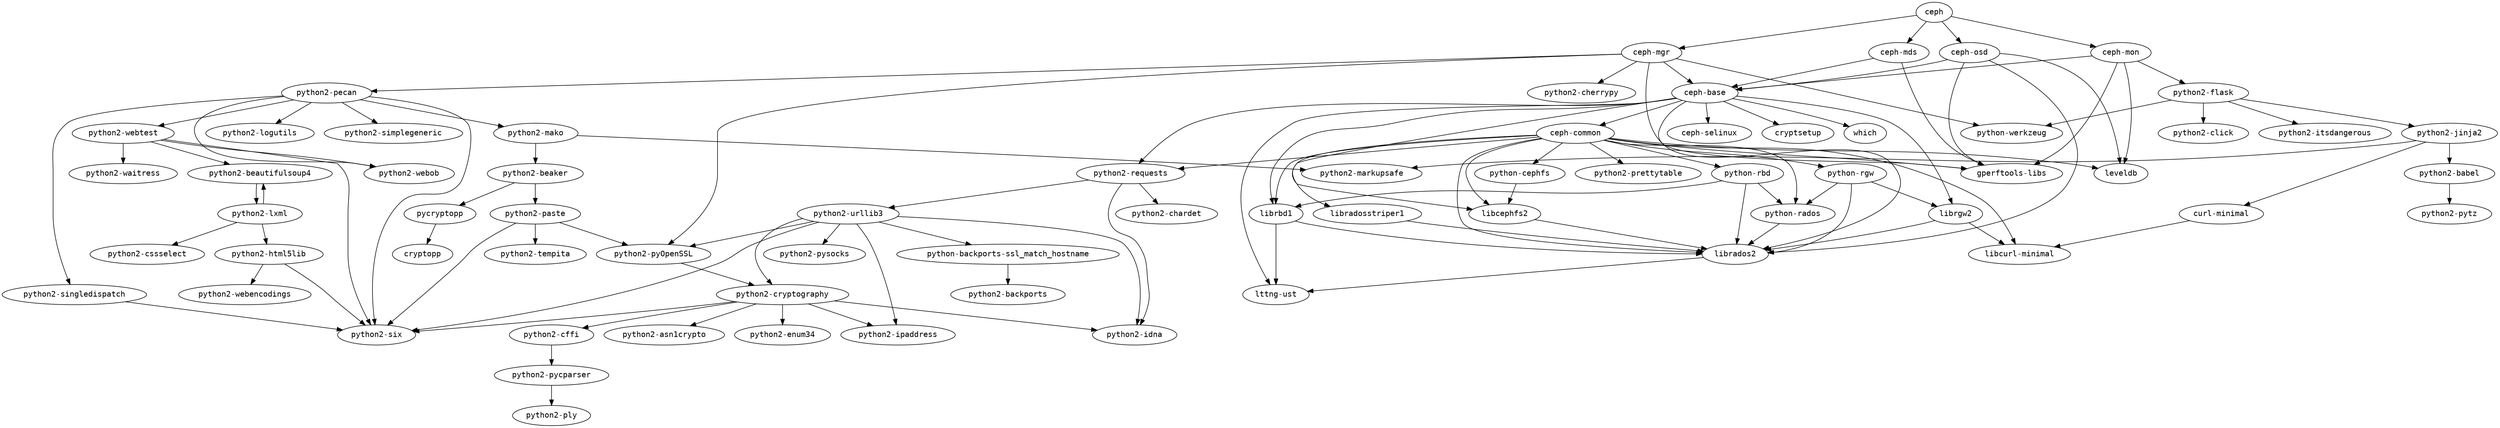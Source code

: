 strict digraph G {
node [fontname=monospace];
  "ceph-base" -> "ceph-common";
  "ceph-base" -> "ceph-selinux";
  "ceph-base" -> "cryptsetup";
  "ceph-base" -> "libcephfs2";
  "ceph-base" -> "librados2";
  "ceph-base" -> "librbd1";
  "ceph-base" -> "librgw2";
  "ceph-base" -> "lttng-ust";
  "ceph-base" -> "python2-requests";
  "ceph-base" -> "which";
  "ceph" -> "ceph-mds";
  "ceph" -> "ceph-mgr";
  "ceph" -> "ceph-mon";
  "ceph" -> "ceph-osd";
  "ceph-common" -> "gperftools-libs";
  "ceph-common" -> "leveldb";
  "ceph-common" -> "libcephfs2";
  "ceph-common" -> "libcurl-minimal";
  "ceph-common" -> "librados2";
  "ceph-common" -> "libradosstriper1";
  "ceph-common" -> "librbd1";
  "ceph-common" -> "python2-prettytable";
  "ceph-common" -> "python2-requests";
  "ceph-common" -> "python-cephfs";
  "ceph-common" -> "python-rados";
  "ceph-common" -> "python-rbd";
  "ceph-common" -> "python-rgw";
  "ceph-mds" -> "ceph-base";
  "ceph-mds" -> "gperftools-libs";
  "ceph-mgr" -> "ceph-base";
  "ceph-mgr" -> "gperftools-libs";
  "ceph-mgr" -> "python2-cherrypy";
  "ceph-mgr" -> "python2-pecan";
  "ceph-mgr" -> "python2-pyOpenSSL";
  "ceph-mgr" -> "python-werkzeug";
  "ceph-mon" -> "ceph-base";
  "ceph-mon" -> "gperftools-libs";
  "ceph-mon" -> "leveldb";
  "ceph-mon" -> "python2-flask";
  "ceph-osd" -> "ceph-base";
  "ceph-osd" -> "gperftools-libs";
  "ceph-osd" -> "leveldb";
  "ceph-osd" -> "librados2";
  "curl-minimal" -> "libcurl-minimal";
  "libcephfs2" -> "librados2";
  "librados2" -> "lttng-ust";
  "libradosstriper1" -> "librados2";
  "librbd1" -> "librados2";
  "librbd1" -> "lttng-ust";
  "librgw2" -> "libcurl-minimal";
  "librgw2" -> "librados2";
  "pycryptopp" -> "cryptopp";
  "python2-babel" -> "python2-pytz";
  "python2-beaker" -> "pycryptopp";
  "python2-beaker" -> "python2-paste";
  "python2-beautifulsoup4" -> "python2-lxml";
  "python2-cffi" -> "python2-pycparser";
  "python2-cryptography" -> "python2-asn1crypto";
  "python2-cryptography" -> "python2-cffi";
  "python2-cryptography" -> "python2-enum34";
  "python2-cryptography" -> "python2-idna";
  "python2-cryptography" -> "python2-ipaddress";
  "python2-cryptography" -> "python2-six";
  "python2-flask" -> "python2-click";
  "python2-flask" -> "python2-itsdangerous";
  "python2-flask" -> "python2-jinja2";
  "python2-flask" -> "python-werkzeug";
  "python2-html5lib" -> "python2-six";
  "python2-html5lib" -> "python2-webencodings";
  "python2-jinja2" -> "curl-minimal";
  "python2-jinja2" -> "python2-babel";
  "python2-jinja2" -> "python2-markupsafe";
  "python2-lxml" -> "python2-beautifulsoup4";
  "python2-lxml" -> "python2-cssselect";
  "python2-lxml" -> "python2-html5lib";
  "python2-mako" -> "python2-beaker";
  "python2-mako" -> "python2-markupsafe";
  "python2-paste" -> "python2-pyOpenSSL";
  "python2-paste" -> "python2-six";
  "python2-paste" -> "python2-tempita";
  "python2-pecan" -> "python2-logutils";
  "python2-pecan" -> "python2-mako";
  "python2-pecan" -> "python2-simplegeneric";
  "python2-pecan" -> "python2-singledispatch";
  "python2-pecan" -> "python2-six";
  "python2-pecan" -> "python2-webob";
  "python2-pecan" -> "python2-webtest";
  "python2-pycparser" -> "python2-ply";
  "python2-pyOpenSSL" -> "python2-cryptography";
  "python2-requests" -> "python2-chardet";
  "python2-requests" -> "python2-idna";
  "python2-requests" -> "python2-urllib3";
  "python2-singledispatch" -> "python2-six";
  "python2-urllib3" -> "python2-cryptography";
  "python2-urllib3" -> "python2-idna";
  "python2-urllib3" -> "python2-ipaddress";
  "python2-urllib3" -> "python2-pyOpenSSL";
  "python2-urllib3" -> "python2-pysocks";
  "python2-urllib3" -> "python2-six";
  "python2-urllib3" -> "python-backports-ssl_match_hostname";
  "python2-webtest" -> "python2-beautifulsoup4";
  "python2-webtest" -> "python2-six";
  "python2-webtest" -> "python2-waitress";
  "python2-webtest" -> "python2-webob";
  "python-backports-ssl_match_hostname" -> "python2-backports";
  "python-cephfs" -> "libcephfs2";
  "python-rados" -> "librados2";
  "python-rbd" -> "librados2";
  "python-rbd" -> "librbd1";
  "python-rbd" -> "python-rados";
  "python-rgw" -> "librados2";
  "python-rgw" -> "librgw2";
  "python-rgw" -> "python-rados";
}
